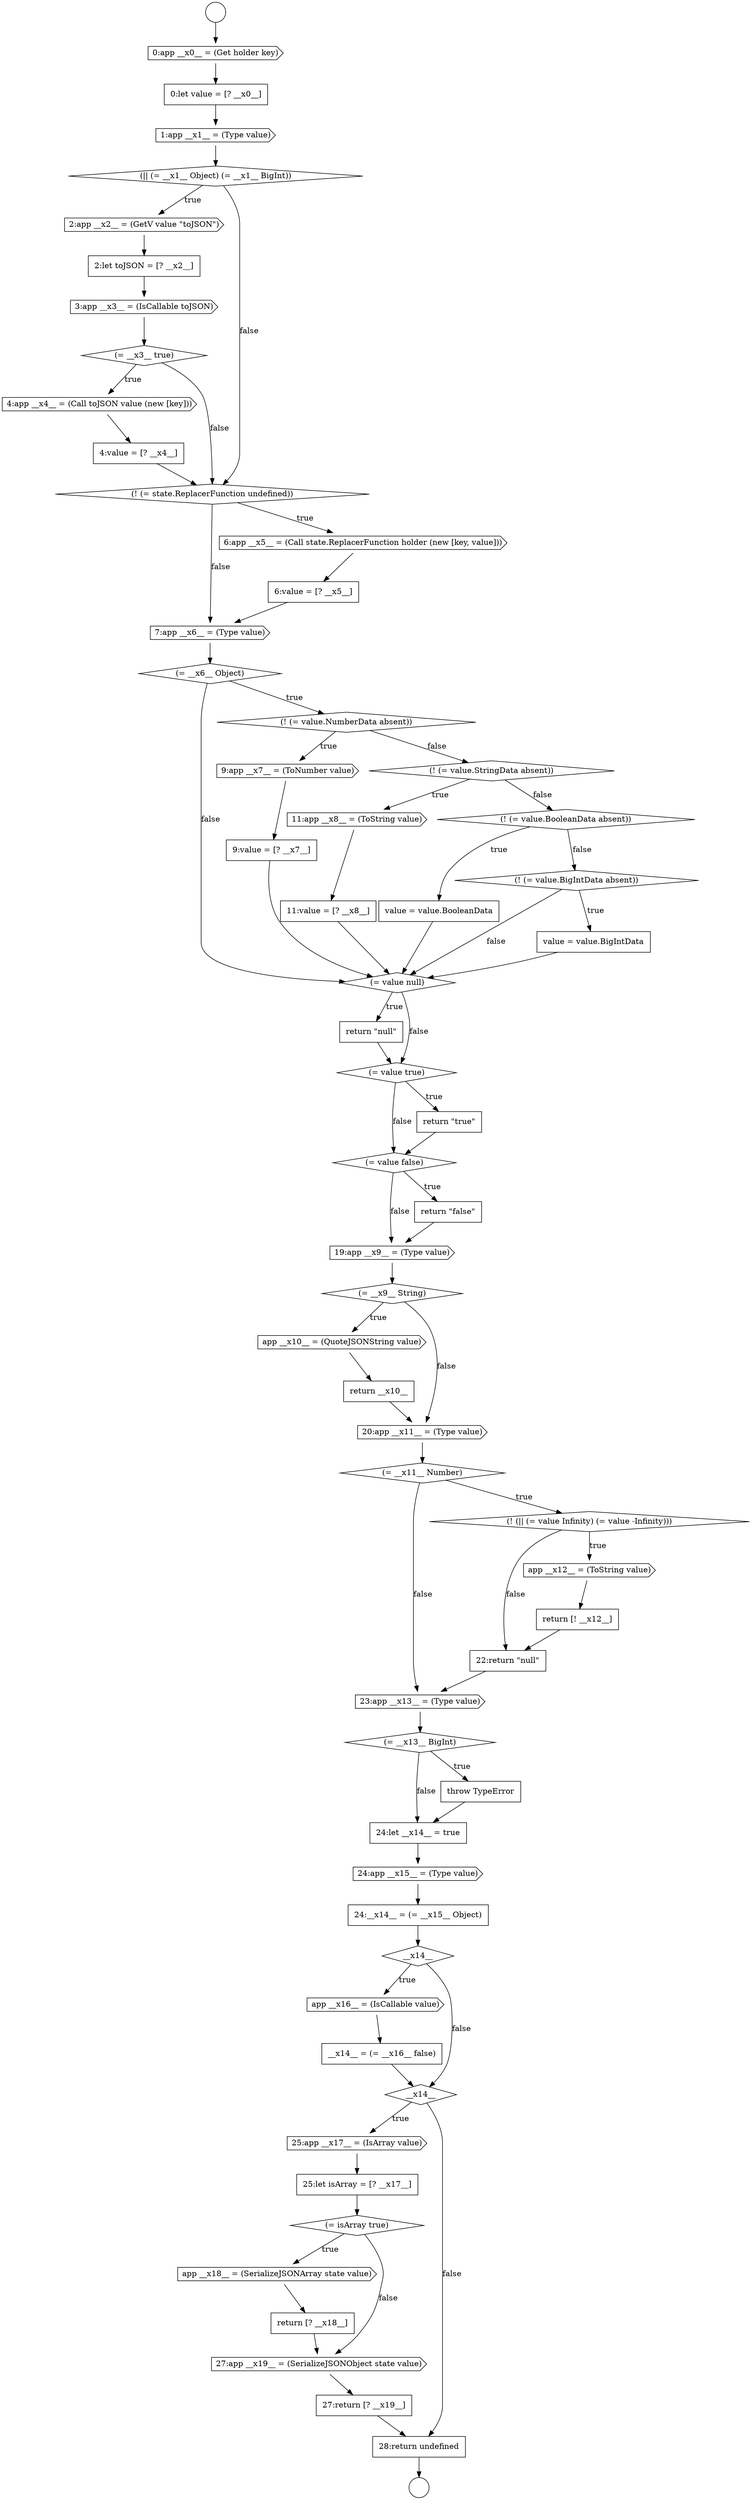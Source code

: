 digraph {
  node17734 [shape=none, margin=0, label=<<font color="black">
    <table border="0" cellborder="1" cellspacing="0" cellpadding="10">
      <tr><td align="left">24:let __x14__ = true</td></tr>
    </table>
  </font>> color="black" fillcolor="white" style=filled]
  node17715 [shape=diamond, label=<<font color="black">(= value null)</font>> color="black" fillcolor="white" style=filled]
  node17688 [shape=circle label=" " color="black" fillcolor="white" style=filled]
  node17747 [shape=none, margin=0, label=<<font color="black">
    <table border="0" cellborder="1" cellspacing="0" cellpadding="10">
      <tr><td align="left">27:return [? __x19__]</td></tr>
    </table>
  </font>> color="black" fillcolor="white" style=filled]
  node17731 [shape=cds, label=<<font color="black">23:app __x13__ = (Type value)</font>> color="black" fillcolor="white" style=filled]
  node17744 [shape=cds, label=<<font color="black">app __x18__ = (SerializeJSONArray state value)</font>> color="black" fillcolor="white" style=filled]
  node17721 [shape=cds, label=<<font color="black">19:app __x9__ = (Type value)</font>> color="black" fillcolor="white" style=filled]
  node17698 [shape=cds, label=<<font color="black">4:app __x4__ = (Call toJSON value (new [key]))</font>> color="black" fillcolor="white" style=filled]
  node17707 [shape=none, margin=0, label=<<font color="black">
    <table border="0" cellborder="1" cellspacing="0" cellpadding="10">
      <tr><td align="left">9:value = [? __x7__]</td></tr>
    </table>
  </font>> color="black" fillcolor="white" style=filled]
  node17690 [shape=cds, label=<<font color="black">0:app __x0__ = (Get holder key)</font>> color="black" fillcolor="white" style=filled]
  node17710 [shape=none, margin=0, label=<<font color="black">
    <table border="0" cellborder="1" cellspacing="0" cellpadding="10">
      <tr><td align="left">11:value = [? __x8__]</td></tr>
    </table>
  </font>> color="black" fillcolor="white" style=filled]
  node17724 [shape=none, margin=0, label=<<font color="black">
    <table border="0" cellborder="1" cellspacing="0" cellpadding="10">
      <tr><td align="left">return __x10__</td></tr>
    </table>
  </font>> color="black" fillcolor="white" style=filled]
  node17739 [shape=none, margin=0, label=<<font color="black">
    <table border="0" cellborder="1" cellspacing="0" cellpadding="10">
      <tr><td align="left">__x14__ = (= __x16__ false)</td></tr>
    </table>
  </font>> color="black" fillcolor="white" style=filled]
  node17697 [shape=diamond, label=<<font color="black">(= __x3__ true)</font>> color="black" fillcolor="white" style=filled]
  node17727 [shape=diamond, label=<<font color="black">(! (|| (= value Infinity) (= value -Infinity)))</font>> color="black" fillcolor="white" style=filled]
  node17694 [shape=cds, label=<<font color="black">2:app __x2__ = (GetV value &quot;toJSON&quot;)</font>> color="black" fillcolor="white" style=filled]
  node17691 [shape=none, margin=0, label=<<font color="black">
    <table border="0" cellborder="1" cellspacing="0" cellpadding="10">
      <tr><td align="left">0:let value = [? __x0__]</td></tr>
    </table>
  </font>> color="black" fillcolor="white" style=filled]
  node17723 [shape=cds, label=<<font color="black">app __x10__ = (QuoteJSONString value)</font>> color="black" fillcolor="white" style=filled]
  node17702 [shape=none, margin=0, label=<<font color="black">
    <table border="0" cellborder="1" cellspacing="0" cellpadding="10">
      <tr><td align="left">6:value = [? __x5__]</td></tr>
    </table>
  </font>> color="black" fillcolor="white" style=filled]
  node17719 [shape=diamond, label=<<font color="black">(= value false)</font>> color="black" fillcolor="white" style=filled]
  node17706 [shape=cds, label=<<font color="black">9:app __x7__ = (ToNumber value)</font>> color="black" fillcolor="white" style=filled]
  node17699 [shape=none, margin=0, label=<<font color="black">
    <table border="0" cellborder="1" cellspacing="0" cellpadding="10">
      <tr><td align="left">4:value = [? __x4__]</td></tr>
    </table>
  </font>> color="black" fillcolor="white" style=filled]
  node17738 [shape=cds, label=<<font color="black">app __x16__ = (IsCallable value)</font>> color="black" fillcolor="white" style=filled]
  node17726 [shape=diamond, label=<<font color="black">(= __x11__ Number)</font>> color="black" fillcolor="white" style=filled]
  node17741 [shape=cds, label=<<font color="black">25:app __x17__ = (IsArray value)</font>> color="black" fillcolor="white" style=filled]
  node17709 [shape=cds, label=<<font color="black">11:app __x8__ = (ToString value)</font>> color="black" fillcolor="white" style=filled]
  node17742 [shape=none, margin=0, label=<<font color="black">
    <table border="0" cellborder="1" cellspacing="0" cellpadding="10">
      <tr><td align="left">25:let isArray = [? __x17__]</td></tr>
    </table>
  </font>> color="black" fillcolor="white" style=filled]
  node17735 [shape=cds, label=<<font color="black">24:app __x15__ = (Type value)</font>> color="black" fillcolor="white" style=filled]
  node17692 [shape=cds, label=<<font color="black">1:app __x1__ = (Type value)</font>> color="black" fillcolor="white" style=filled]
  node17720 [shape=none, margin=0, label=<<font color="black">
    <table border="0" cellborder="1" cellspacing="0" cellpadding="10">
      <tr><td align="left">return &quot;false&quot;</td></tr>
    </table>
  </font>> color="black" fillcolor="white" style=filled]
  node17729 [shape=none, margin=0, label=<<font color="black">
    <table border="0" cellborder="1" cellspacing="0" cellpadding="10">
      <tr><td align="left">return [! __x12__]</td></tr>
    </table>
  </font>> color="black" fillcolor="white" style=filled]
  node17716 [shape=none, margin=0, label=<<font color="black">
    <table border="0" cellborder="1" cellspacing="0" cellpadding="10">
      <tr><td align="left">return &quot;null&quot;</td></tr>
    </table>
  </font>> color="black" fillcolor="white" style=filled]
  node17695 [shape=none, margin=0, label=<<font color="black">
    <table border="0" cellborder="1" cellspacing="0" cellpadding="10">
      <tr><td align="left">2:let toJSON = [? __x2__]</td></tr>
    </table>
  </font>> color="black" fillcolor="white" style=filled]
  node17703 [shape=cds, label=<<font color="black">7:app __x6__ = (Type value)</font>> color="black" fillcolor="white" style=filled]
  node17748 [shape=none, margin=0, label=<<font color="black">
    <table border="0" cellborder="1" cellspacing="0" cellpadding="10">
      <tr><td align="left">28:return undefined</td></tr>
    </table>
  </font>> color="black" fillcolor="white" style=filled]
  node17700 [shape=diamond, label=<<font color="black">(! (= state.ReplacerFunction undefined))</font>> color="black" fillcolor="white" style=filled]
  node17722 [shape=diamond, label=<<font color="black">(= __x9__ String)</font>> color="black" fillcolor="white" style=filled]
  node17737 [shape=diamond, label=<<font color="black">__x14__</font>> color="black" fillcolor="white" style=filled]
  node17705 [shape=diamond, label=<<font color="black">(! (= value.NumberData absent))</font>> color="black" fillcolor="white" style=filled]
  node17712 [shape=none, margin=0, label=<<font color="black">
    <table border="0" cellborder="1" cellspacing="0" cellpadding="10">
      <tr><td align="left">value = value.BooleanData</td></tr>
    </table>
  </font>> color="black" fillcolor="white" style=filled]
  node17725 [shape=cds, label=<<font color="black">20:app __x11__ = (Type value)</font>> color="black" fillcolor="white" style=filled]
  node17708 [shape=diamond, label=<<font color="black">(! (= value.StringData absent))</font>> color="black" fillcolor="white" style=filled]
  node17713 [shape=diamond, label=<<font color="black">(! (= value.BigIntData absent))</font>> color="black" fillcolor="white" style=filled]
  node17704 [shape=diamond, label=<<font color="black">(= __x6__ Object)</font>> color="black" fillcolor="white" style=filled]
  node17736 [shape=none, margin=0, label=<<font color="black">
    <table border="0" cellborder="1" cellspacing="0" cellpadding="10">
      <tr><td align="left">24:__x14__ = (= __x15__ Object)</td></tr>
    </table>
  </font>> color="black" fillcolor="white" style=filled]
  node17696 [shape=cds, label=<<font color="black">3:app __x3__ = (IsCallable toJSON)</font>> color="black" fillcolor="white" style=filled]
  node17717 [shape=diamond, label=<<font color="black">(= value true)</font>> color="black" fillcolor="white" style=filled]
  node17689 [shape=circle label=" " color="black" fillcolor="white" style=filled]
  node17745 [shape=none, margin=0, label=<<font color="black">
    <table border="0" cellborder="1" cellspacing="0" cellpadding="10">
      <tr><td align="left">return [? __x18__]</td></tr>
    </table>
  </font>> color="black" fillcolor="white" style=filled]
  node17730 [shape=none, margin=0, label=<<font color="black">
    <table border="0" cellborder="1" cellspacing="0" cellpadding="10">
      <tr><td align="left">22:return &quot;null&quot;</td></tr>
    </table>
  </font>> color="black" fillcolor="white" style=filled]
  node17732 [shape=diamond, label=<<font color="black">(= __x13__ BigInt)</font>> color="black" fillcolor="white" style=filled]
  node17743 [shape=diamond, label=<<font color="black">(= isArray true)</font>> color="black" fillcolor="white" style=filled]
  node17733 [shape=none, margin=0, label=<<font color="black">
    <table border="0" cellborder="1" cellspacing="0" cellpadding="10">
      <tr><td align="left">throw TypeError</td></tr>
    </table>
  </font>> color="black" fillcolor="white" style=filled]
  node17728 [shape=cds, label=<<font color="black">app __x12__ = (ToString value)</font>> color="black" fillcolor="white" style=filled]
  node17740 [shape=diamond, label=<<font color="black">__x14__</font>> color="black" fillcolor="white" style=filled]
  node17711 [shape=diamond, label=<<font color="black">(! (= value.BooleanData absent))</font>> color="black" fillcolor="white" style=filled]
  node17693 [shape=diamond, label=<<font color="black">(|| (= __x1__ Object) (= __x1__ BigInt))</font>> color="black" fillcolor="white" style=filled]
  node17714 [shape=none, margin=0, label=<<font color="black">
    <table border="0" cellborder="1" cellspacing="0" cellpadding="10">
      <tr><td align="left">value = value.BigIntData</td></tr>
    </table>
  </font>> color="black" fillcolor="white" style=filled]
  node17718 [shape=none, margin=0, label=<<font color="black">
    <table border="0" cellborder="1" cellspacing="0" cellpadding="10">
      <tr><td align="left">return &quot;true&quot;</td></tr>
    </table>
  </font>> color="black" fillcolor="white" style=filled]
  node17701 [shape=cds, label=<<font color="black">6:app __x5__ = (Call state.ReplacerFunction holder (new [key, value]))</font>> color="black" fillcolor="white" style=filled]
  node17746 [shape=cds, label=<<font color="black">27:app __x19__ = (SerializeJSONObject state value)</font>> color="black" fillcolor="white" style=filled]
  node17707 -> node17715 [ color="black"]
  node17744 -> node17745 [ color="black"]
  node17727 -> node17728 [label=<<font color="black">true</font>> color="black"]
  node17727 -> node17730 [label=<<font color="black">false</font>> color="black"]
  node17730 -> node17731 [ color="black"]
  node17708 -> node17709 [label=<<font color="black">true</font>> color="black"]
  node17708 -> node17711 [label=<<font color="black">false</font>> color="black"]
  node17738 -> node17739 [ color="black"]
  node17695 -> node17696 [ color="black"]
  node17705 -> node17706 [label=<<font color="black">true</font>> color="black"]
  node17705 -> node17708 [label=<<font color="black">false</font>> color="black"]
  node17697 -> node17698 [label=<<font color="black">true</font>> color="black"]
  node17697 -> node17700 [label=<<font color="black">false</font>> color="black"]
  node17696 -> node17697 [ color="black"]
  node17718 -> node17719 [ color="black"]
  node17701 -> node17702 [ color="black"]
  node17735 -> node17736 [ color="black"]
  node17742 -> node17743 [ color="black"]
  node17746 -> node17747 [ color="black"]
  node17740 -> node17741 [label=<<font color="black">true</font>> color="black"]
  node17740 -> node17748 [label=<<font color="black">false</font>> color="black"]
  node17719 -> node17720 [label=<<font color="black">true</font>> color="black"]
  node17719 -> node17721 [label=<<font color="black">false</font>> color="black"]
  node17693 -> node17694 [label=<<font color="black">true</font>> color="black"]
  node17693 -> node17700 [label=<<font color="black">false</font>> color="black"]
  node17728 -> node17729 [ color="black"]
  node17700 -> node17701 [label=<<font color="black">true</font>> color="black"]
  node17700 -> node17703 [label=<<font color="black">false</font>> color="black"]
  node17716 -> node17717 [ color="black"]
  node17731 -> node17732 [ color="black"]
  node17709 -> node17710 [ color="black"]
  node17688 -> node17690 [ color="black"]
  node17734 -> node17735 [ color="black"]
  node17737 -> node17738 [label=<<font color="black">true</font>> color="black"]
  node17737 -> node17740 [label=<<font color="black">false</font>> color="black"]
  node17711 -> node17712 [label=<<font color="black">true</font>> color="black"]
  node17711 -> node17713 [label=<<font color="black">false</font>> color="black"]
  node17747 -> node17748 [ color="black"]
  node17714 -> node17715 [ color="black"]
  node17710 -> node17715 [ color="black"]
  node17717 -> node17718 [label=<<font color="black">true</font>> color="black"]
  node17717 -> node17719 [label=<<font color="black">false</font>> color="black"]
  node17743 -> node17744 [label=<<font color="black">true</font>> color="black"]
  node17743 -> node17746 [label=<<font color="black">false</font>> color="black"]
  node17713 -> node17714 [label=<<font color="black">true</font>> color="black"]
  node17713 -> node17715 [label=<<font color="black">false</font>> color="black"]
  node17745 -> node17746 [ color="black"]
  node17741 -> node17742 [ color="black"]
  node17699 -> node17700 [ color="black"]
  node17691 -> node17692 [ color="black"]
  node17722 -> node17723 [label=<<font color="black">true</font>> color="black"]
  node17722 -> node17725 [label=<<font color="black">false</font>> color="black"]
  node17725 -> node17726 [ color="black"]
  node17726 -> node17727 [label=<<font color="black">true</font>> color="black"]
  node17726 -> node17731 [label=<<font color="black">false</font>> color="black"]
  node17724 -> node17725 [ color="black"]
  node17739 -> node17740 [ color="black"]
  node17698 -> node17699 [ color="black"]
  node17704 -> node17705 [label=<<font color="black">true</font>> color="black"]
  node17704 -> node17715 [label=<<font color="black">false</font>> color="black"]
  node17733 -> node17734 [ color="black"]
  node17703 -> node17704 [ color="black"]
  node17715 -> node17716 [label=<<font color="black">true</font>> color="black"]
  node17715 -> node17717 [label=<<font color="black">false</font>> color="black"]
  node17721 -> node17722 [ color="black"]
  node17723 -> node17724 [ color="black"]
  node17690 -> node17691 [ color="black"]
  node17712 -> node17715 [ color="black"]
  node17748 -> node17689 [ color="black"]
  node17706 -> node17707 [ color="black"]
  node17692 -> node17693 [ color="black"]
  node17694 -> node17695 [ color="black"]
  node17702 -> node17703 [ color="black"]
  node17720 -> node17721 [ color="black"]
  node17732 -> node17733 [label=<<font color="black">true</font>> color="black"]
  node17732 -> node17734 [label=<<font color="black">false</font>> color="black"]
  node17729 -> node17730 [ color="black"]
  node17736 -> node17737 [ color="black"]
}

